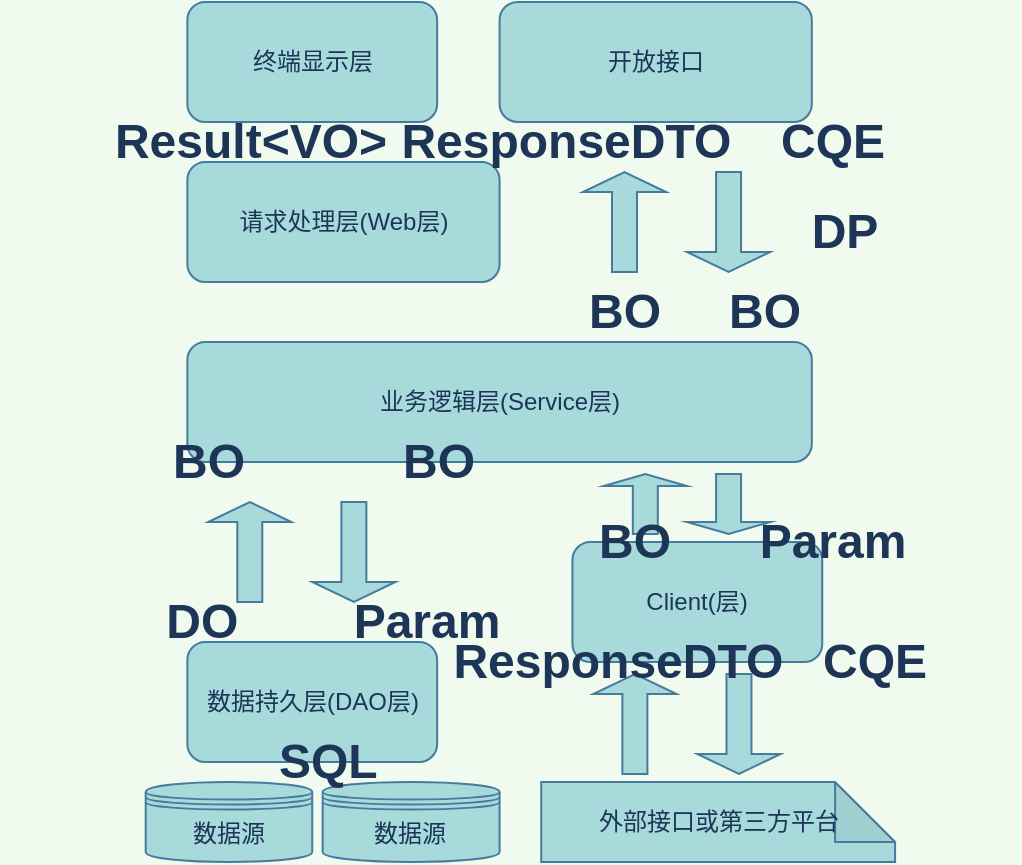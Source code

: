 <mxfile version="20.5.3" type="embed"><diagram id="Kg15-ULdHnPpLUwyLWKL" name="Page-1"><mxGraphModel dx="766" dy="605" grid="1" gridSize="10" guides="1" tooltips="1" connect="1" arrows="1" fold="1" page="1" pageScale="1" pageWidth="850" pageHeight="1100" background="#F1FAEE" math="0" shadow="0"><root><mxCell id="0"/><mxCell id="1" parent="0"/><mxCell id="47" value="" style="group" parent="1" vertex="1" connectable="0"><mxGeometry x="130" y="60" width="510" height="430" as="geometry"/></mxCell><mxCell id="4" value="终端显示层" style="rounded=1;whiteSpace=wrap;html=1;sketch=0;fontColor=#1D3557;strokeColor=#457B9D;fillColor=#A8DADC;" parent="47" vertex="1"><mxGeometry x="93.673" width="124.898" height="60.0" as="geometry"/></mxCell><mxCell id="5" value="开放接口" style="rounded=1;whiteSpace=wrap;html=1;sketch=0;fontColor=#1D3557;strokeColor=#457B9D;fillColor=#A8DADC;" parent="47" vertex="1"><mxGeometry x="249.796" width="156.122" height="60.0" as="geometry"/></mxCell><mxCell id="6" value="请求处理层(Web层)" style="rounded=1;whiteSpace=wrap;html=1;sketch=0;fontColor=#1D3557;strokeColor=#457B9D;fillColor=#A8DADC;" parent="47" vertex="1"><mxGeometry x="93.673" y="80.0" width="156.122" height="60.0" as="geometry"/></mxCell><mxCell id="7" value="业务逻辑层(Service层)" style="rounded=1;whiteSpace=wrap;html=1;sketch=0;fontColor=#1D3557;strokeColor=#457B9D;fillColor=#A8DADC;" parent="47" vertex="1"><mxGeometry x="93.673" y="170.0" width="312.245" height="60.0" as="geometry"/></mxCell><mxCell id="8" value="数据持久层(DAO层)" style="rounded=1;whiteSpace=wrap;html=1;sketch=0;fontColor=#1D3557;strokeColor=#457B9D;fillColor=#A8DADC;" parent="47" vertex="1"><mxGeometry x="93.673" y="320.0" width="124.898" height="60.0" as="geometry"/></mxCell><mxCell id="10" value="Client(层)" style="rounded=1;whiteSpace=wrap;html=1;sketch=0;fontColor=#1D3557;strokeColor=#457B9D;fillColor=#A8DADC;" parent="47" vertex="1"><mxGeometry x="286.224" y="270.0" width="124.898" height="60.0" as="geometry"/></mxCell><mxCell id="11" value="数据源" style="shape=datastore;whiteSpace=wrap;html=1;rounded=0;sketch=0;fontColor=#1D3557;strokeColor=#457B9D;fillColor=#A8DADC;" parent="47" vertex="1"><mxGeometry x="72.857" y="390" width="83.265" height="40.0" as="geometry"/></mxCell><mxCell id="12" value="数据源" style="shape=datastore;whiteSpace=wrap;html=1;rounded=0;sketch=0;fontColor=#1D3557;strokeColor=#457B9D;fillColor=#A8DADC;" parent="47" vertex="1"><mxGeometry x="161.327" y="390" width="88.469" height="40.0" as="geometry"/></mxCell><mxCell id="13" value="外部接口或第三方平台" style="shape=note;whiteSpace=wrap;html=1;backgroundOutline=1;darkOpacity=0.05;rounded=0;sketch=0;fontColor=#1D3557;strokeColor=#457B9D;fillColor=#A8DADC;" parent="47" vertex="1"><mxGeometry x="270.612" y="390" width="176.939" height="40.0" as="geometry"/></mxCell><mxCell id="15" value="" style="shape=singleArrow;direction=south;whiteSpace=wrap;html=1;rounded=0;sketch=0;fontColor=#1D3557;strokeColor=#457B9D;fillColor=#A8DADC;" parent="47" vertex="1"><mxGeometry x="343.469" y="85.0" width="41.633" height="50.0" as="geometry"/></mxCell><mxCell id="17" value="" style="shape=singleArrow;direction=south;whiteSpace=wrap;html=1;rounded=0;sketch=0;fontColor=#1D3557;strokeColor=#457B9D;fillColor=#A8DADC;rotation=-180;" parent="47" vertex="1"><mxGeometry x="291.429" y="85.0" width="41.633" height="50.0" as="geometry"/></mxCell><mxCell id="20" value="Result&amp;lt;VO&amp;gt;" style="text;strokeColor=none;fillColor=none;html=1;fontSize=24;fontStyle=1;verticalAlign=middle;align=center;rounded=0;sketch=0;fontColor=#1D3557;" parent="47" vertex="1"><mxGeometry x="72.86" y="50.0" width="104.082" height="40.0" as="geometry"/></mxCell><mxCell id="23" value="CQE" style="text;strokeColor=none;fillColor=none;html=1;fontSize=24;fontStyle=1;verticalAlign=middle;align=center;rounded=0;sketch=0;fontColor=#1D3557;" parent="47" vertex="1"><mxGeometry x="364.29" y="50.0" width="104.082" height="40.0" as="geometry"/></mxCell><mxCell id="24" value="DP" style="text;strokeColor=none;fillColor=none;html=1;fontSize=24;fontStyle=1;verticalAlign=middle;align=center;rounded=0;sketch=0;fontColor=#1D3557;" parent="47" vertex="1"><mxGeometry x="369.488" y="95.0" width="104.082" height="40.0" as="geometry"/></mxCell><mxCell id="25" value="ResponseDTO&amp;nbsp;" style="text;strokeColor=none;fillColor=none;html=1;fontSize=24;fontStyle=1;verticalAlign=middle;align=center;rounded=0;sketch=0;fontColor=#1D3557;" parent="47" vertex="1"><mxGeometry x="234.18" y="50.0" width="104.082" height="40.0" as="geometry"/></mxCell><mxCell id="26" value="" style="shape=singleArrow;direction=south;whiteSpace=wrap;html=1;rounded=0;sketch=0;fontColor=#1D3557;strokeColor=#457B9D;fillColor=#A8DADC;" parent="47" vertex="1"><mxGeometry x="156.122" y="250.0" width="41.633" height="50.0" as="geometry"/></mxCell><mxCell id="27" value="" style="shape=singleArrow;direction=south;whiteSpace=wrap;html=1;rounded=0;sketch=0;fontColor=#1D3557;strokeColor=#457B9D;fillColor=#A8DADC;rotation=-180;" parent="47" vertex="1"><mxGeometry x="104.082" y="250.0" width="41.633" height="50.0" as="geometry"/></mxCell><mxCell id="28" value="" style="shape=singleArrow;direction=south;whiteSpace=wrap;html=1;rounded=0;sketch=0;fontColor=#1D3557;strokeColor=#457B9D;fillColor=#A8DADC;" parent="47" vertex="1"><mxGeometry x="348.673" y="336.0" width="41.633" height="50.0" as="geometry"/></mxCell><mxCell id="29" value="" style="shape=singleArrow;direction=south;whiteSpace=wrap;html=1;rounded=0;sketch=0;fontColor=#1D3557;strokeColor=#457B9D;fillColor=#A8DADC;rotation=-180;" parent="47" vertex="1"><mxGeometry x="296.633" y="336.0" width="41.633" height="50.0" as="geometry"/></mxCell><mxCell id="30" value="" style="shape=singleArrow;direction=south;whiteSpace=wrap;html=1;rounded=0;sketch=0;fontColor=#1D3557;strokeColor=#457B9D;fillColor=#A8DADC;" parent="47" vertex="1"><mxGeometry x="343.469" y="236.0" width="41.633" height="30.0" as="geometry"/></mxCell><mxCell id="31" value="" style="shape=singleArrow;direction=south;whiteSpace=wrap;html=1;rounded=0;sketch=0;fontColor=#1D3557;strokeColor=#457B9D;fillColor=#A8DADC;rotation=-180;" parent="47" vertex="1"><mxGeometry x="301.837" y="236.0" width="41.633" height="30.0" as="geometry"/></mxCell><mxCell id="32" value="BO" style="text;strokeColor=none;fillColor=none;html=1;fontSize=24;fontStyle=1;verticalAlign=middle;align=center;rounded=0;sketch=0;fontColor=#1D3557;" parent="47" vertex="1"><mxGeometry x="52.04" y="210.0" width="104.082" height="40.0" as="geometry"/></mxCell><mxCell id="33" value="DO&amp;nbsp;" style="text;strokeColor=none;fillColor=none;html=1;fontSize=24;fontStyle=1;verticalAlign=middle;align=center;rounded=0;sketch=0;fontColor=#1D3557;" parent="47" vertex="1"><mxGeometry x="52.041" y="290.0" width="104.082" height="40.0" as="geometry"/></mxCell><mxCell id="34" value="BO" style="text;strokeColor=none;fillColor=none;html=1;fontSize=24;fontStyle=1;verticalAlign=middle;align=center;rounded=0;sketch=0;fontColor=#1D3557;" parent="47" vertex="1"><mxGeometry x="166.531" y="210.0" width="104.082" height="40.0" as="geometry"/></mxCell><mxCell id="35" value="Param" style="text;strokeColor=none;fillColor=none;html=1;fontSize=24;fontStyle=1;verticalAlign=middle;align=center;rounded=0;sketch=0;fontColor=#1D3557;" parent="47" vertex="1"><mxGeometry x="161.327" y="290.0" width="104.082" height="40.0" as="geometry"/></mxCell><mxCell id="39" value="CQE" style="text;strokeColor=none;fillColor=none;html=1;fontSize=24;fontStyle=1;verticalAlign=middle;align=center;rounded=0;sketch=0;fontColor=#1D3557;" parent="47" vertex="1"><mxGeometry x="385.102" y="310.0" width="104.082" height="40.0" as="geometry"/></mxCell><mxCell id="40" value="SQL&amp;nbsp;" style="text;strokeColor=none;fillColor=none;html=1;fontSize=24;fontStyle=1;verticalAlign=middle;align=center;rounded=0;sketch=0;fontColor=#1D3557;" parent="47" vertex="1"><mxGeometry x="114.49" y="360.0" width="104.082" height="40.0" as="geometry"/></mxCell><mxCell id="43" value="ResponseDTO&amp;nbsp;" style="text;strokeColor=none;fillColor=none;html=1;fontSize=24;fontStyle=1;verticalAlign=middle;align=center;rounded=0;sketch=0;fontColor=#1D3557;" parent="47" vertex="1"><mxGeometry x="260.204" y="310" width="104.082" height="40.0" as="geometry"/></mxCell><mxCell id="45" value="Param" style="text;strokeColor=none;fillColor=none;html=1;fontSize=24;fontStyle=1;verticalAlign=middle;align=center;rounded=0;sketch=0;fontColor=#1D3557;" parent="47" vertex="1"><mxGeometry x="364.286" y="250.0" width="104.082" height="40.0" as="geometry"/></mxCell><mxCell id="46" value="BO" style="text;strokeColor=none;fillColor=none;html=1;fontSize=24;fontStyle=1;verticalAlign=middle;align=center;rounded=0;sketch=0;fontColor=#1D3557;" parent="47" vertex="1"><mxGeometry x="265.408" y="250.0" width="104.082" height="40.0" as="geometry"/></mxCell><mxCell id="55" value="BO" style="text;strokeColor=none;fillColor=none;html=1;fontSize=24;fontStyle=1;verticalAlign=middle;align=center;rounded=0;sketch=0;fontColor=#1D3557;" vertex="1" parent="47"><mxGeometry x="329.998" y="135.0" width="104.082" height="40.0" as="geometry"/></mxCell><mxCell id="120" value="BO" style="text;strokeColor=none;fillColor=none;html=1;fontSize=24;fontStyle=1;verticalAlign=middle;align=center;rounded=0;sketch=0;fontColor=#1D3557;" vertex="1" parent="47"><mxGeometry x="260.208" y="135.0" width="104.082" height="40.0" as="geometry"/></mxCell></root></mxGraphModel></diagram></mxfile>